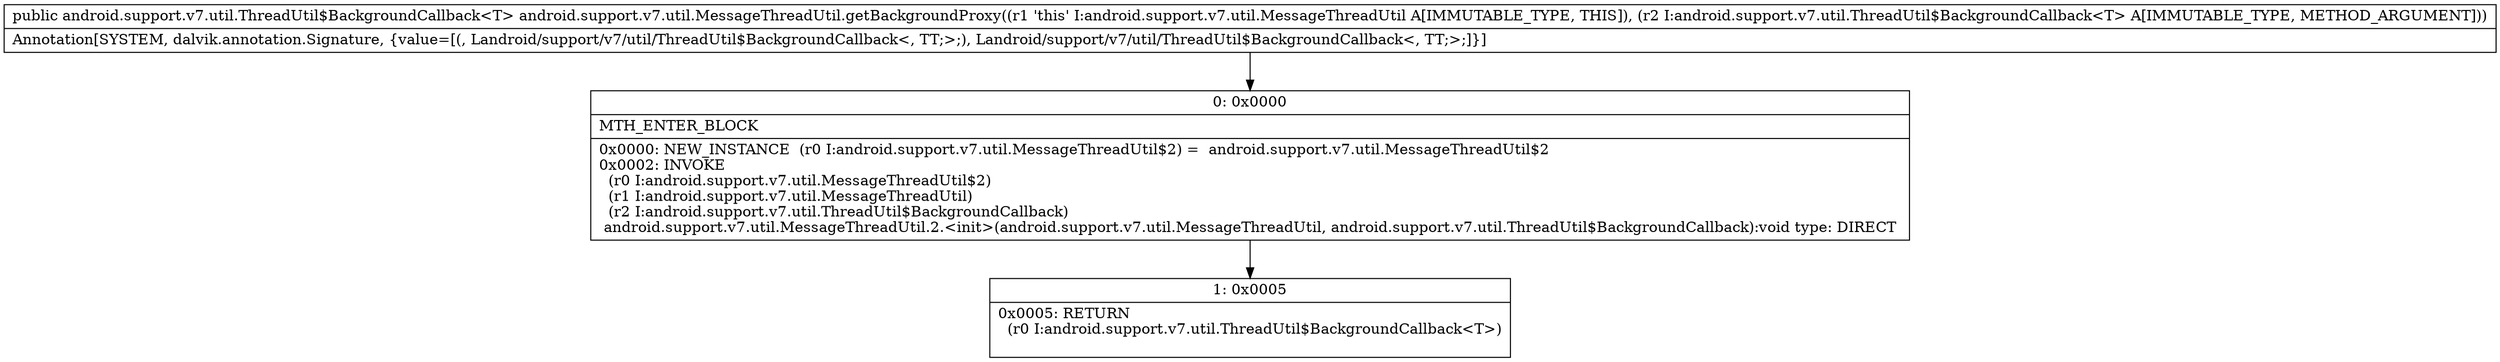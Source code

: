digraph "CFG forandroid.support.v7.util.MessageThreadUtil.getBackgroundProxy(Landroid\/support\/v7\/util\/ThreadUtil$BackgroundCallback;)Landroid\/support\/v7\/util\/ThreadUtil$BackgroundCallback;" {
Node_0 [shape=record,label="{0\:\ 0x0000|MTH_ENTER_BLOCK\l|0x0000: NEW_INSTANCE  (r0 I:android.support.v7.util.MessageThreadUtil$2) =  android.support.v7.util.MessageThreadUtil$2 \l0x0002: INVOKE  \l  (r0 I:android.support.v7.util.MessageThreadUtil$2)\l  (r1 I:android.support.v7.util.MessageThreadUtil)\l  (r2 I:android.support.v7.util.ThreadUtil$BackgroundCallback)\l android.support.v7.util.MessageThreadUtil.2.\<init\>(android.support.v7.util.MessageThreadUtil, android.support.v7.util.ThreadUtil$BackgroundCallback):void type: DIRECT \l}"];
Node_1 [shape=record,label="{1\:\ 0x0005|0x0005: RETURN  \l  (r0 I:android.support.v7.util.ThreadUtil$BackgroundCallback\<T\>)\l \l}"];
MethodNode[shape=record,label="{public android.support.v7.util.ThreadUtil$BackgroundCallback\<T\> android.support.v7.util.MessageThreadUtil.getBackgroundProxy((r1 'this' I:android.support.v7.util.MessageThreadUtil A[IMMUTABLE_TYPE, THIS]), (r2 I:android.support.v7.util.ThreadUtil$BackgroundCallback\<T\> A[IMMUTABLE_TYPE, METHOD_ARGUMENT]))  | Annotation[SYSTEM, dalvik.annotation.Signature, \{value=[(, Landroid\/support\/v7\/util\/ThreadUtil$BackgroundCallback\<, TT;\>;), Landroid\/support\/v7\/util\/ThreadUtil$BackgroundCallback\<, TT;\>;]\}]\l}"];
MethodNode -> Node_0;
Node_0 -> Node_1;
}


